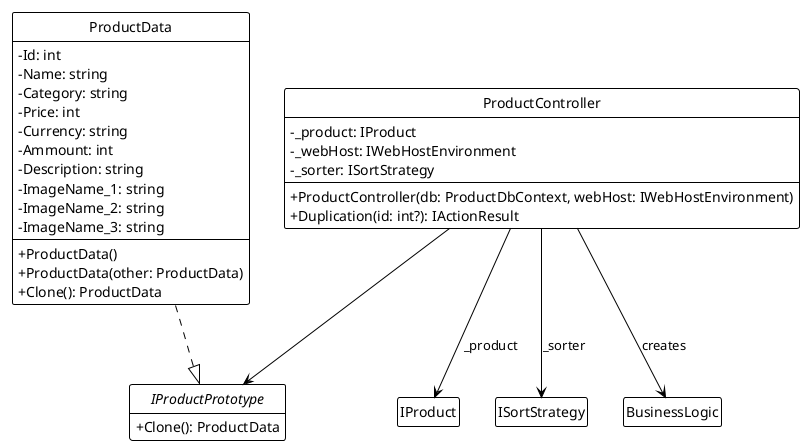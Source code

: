 @startuml
!theme plain
hide circle
hide empty members
skinparam classAttributeIconSize 0

class ProductData {
    - Id: int
    - Name: string
    - Category: string
    - Price: int
    - Currency: string
    - Ammount: int
    - Description: string
    - ImageName_1: string
    - ImageName_2: string
    - ImageName_3: string
    --
    + ProductData()
    + ProductData(other: ProductData)
    + Clone(): ProductData
}

interface IProductPrototype {
    + Clone(): ProductData
}

class ProductController {
    - _product: IProduct
    - _webHost: IWebHostEnvironment
    - _sorter: ISortStrategy
    --
    + ProductController(db: ProductDbContext, webHost: IWebHostEnvironment)
    + Duplication(id: int?): IActionResult
}

ProductData ..|> IProductPrototype
ProductController --> IProduct: _product
ProductController --> ISortStrategy: _sorter
ProductController --> BusinessLogic: creates
ProductController --> IProductPrototype

@enduml
